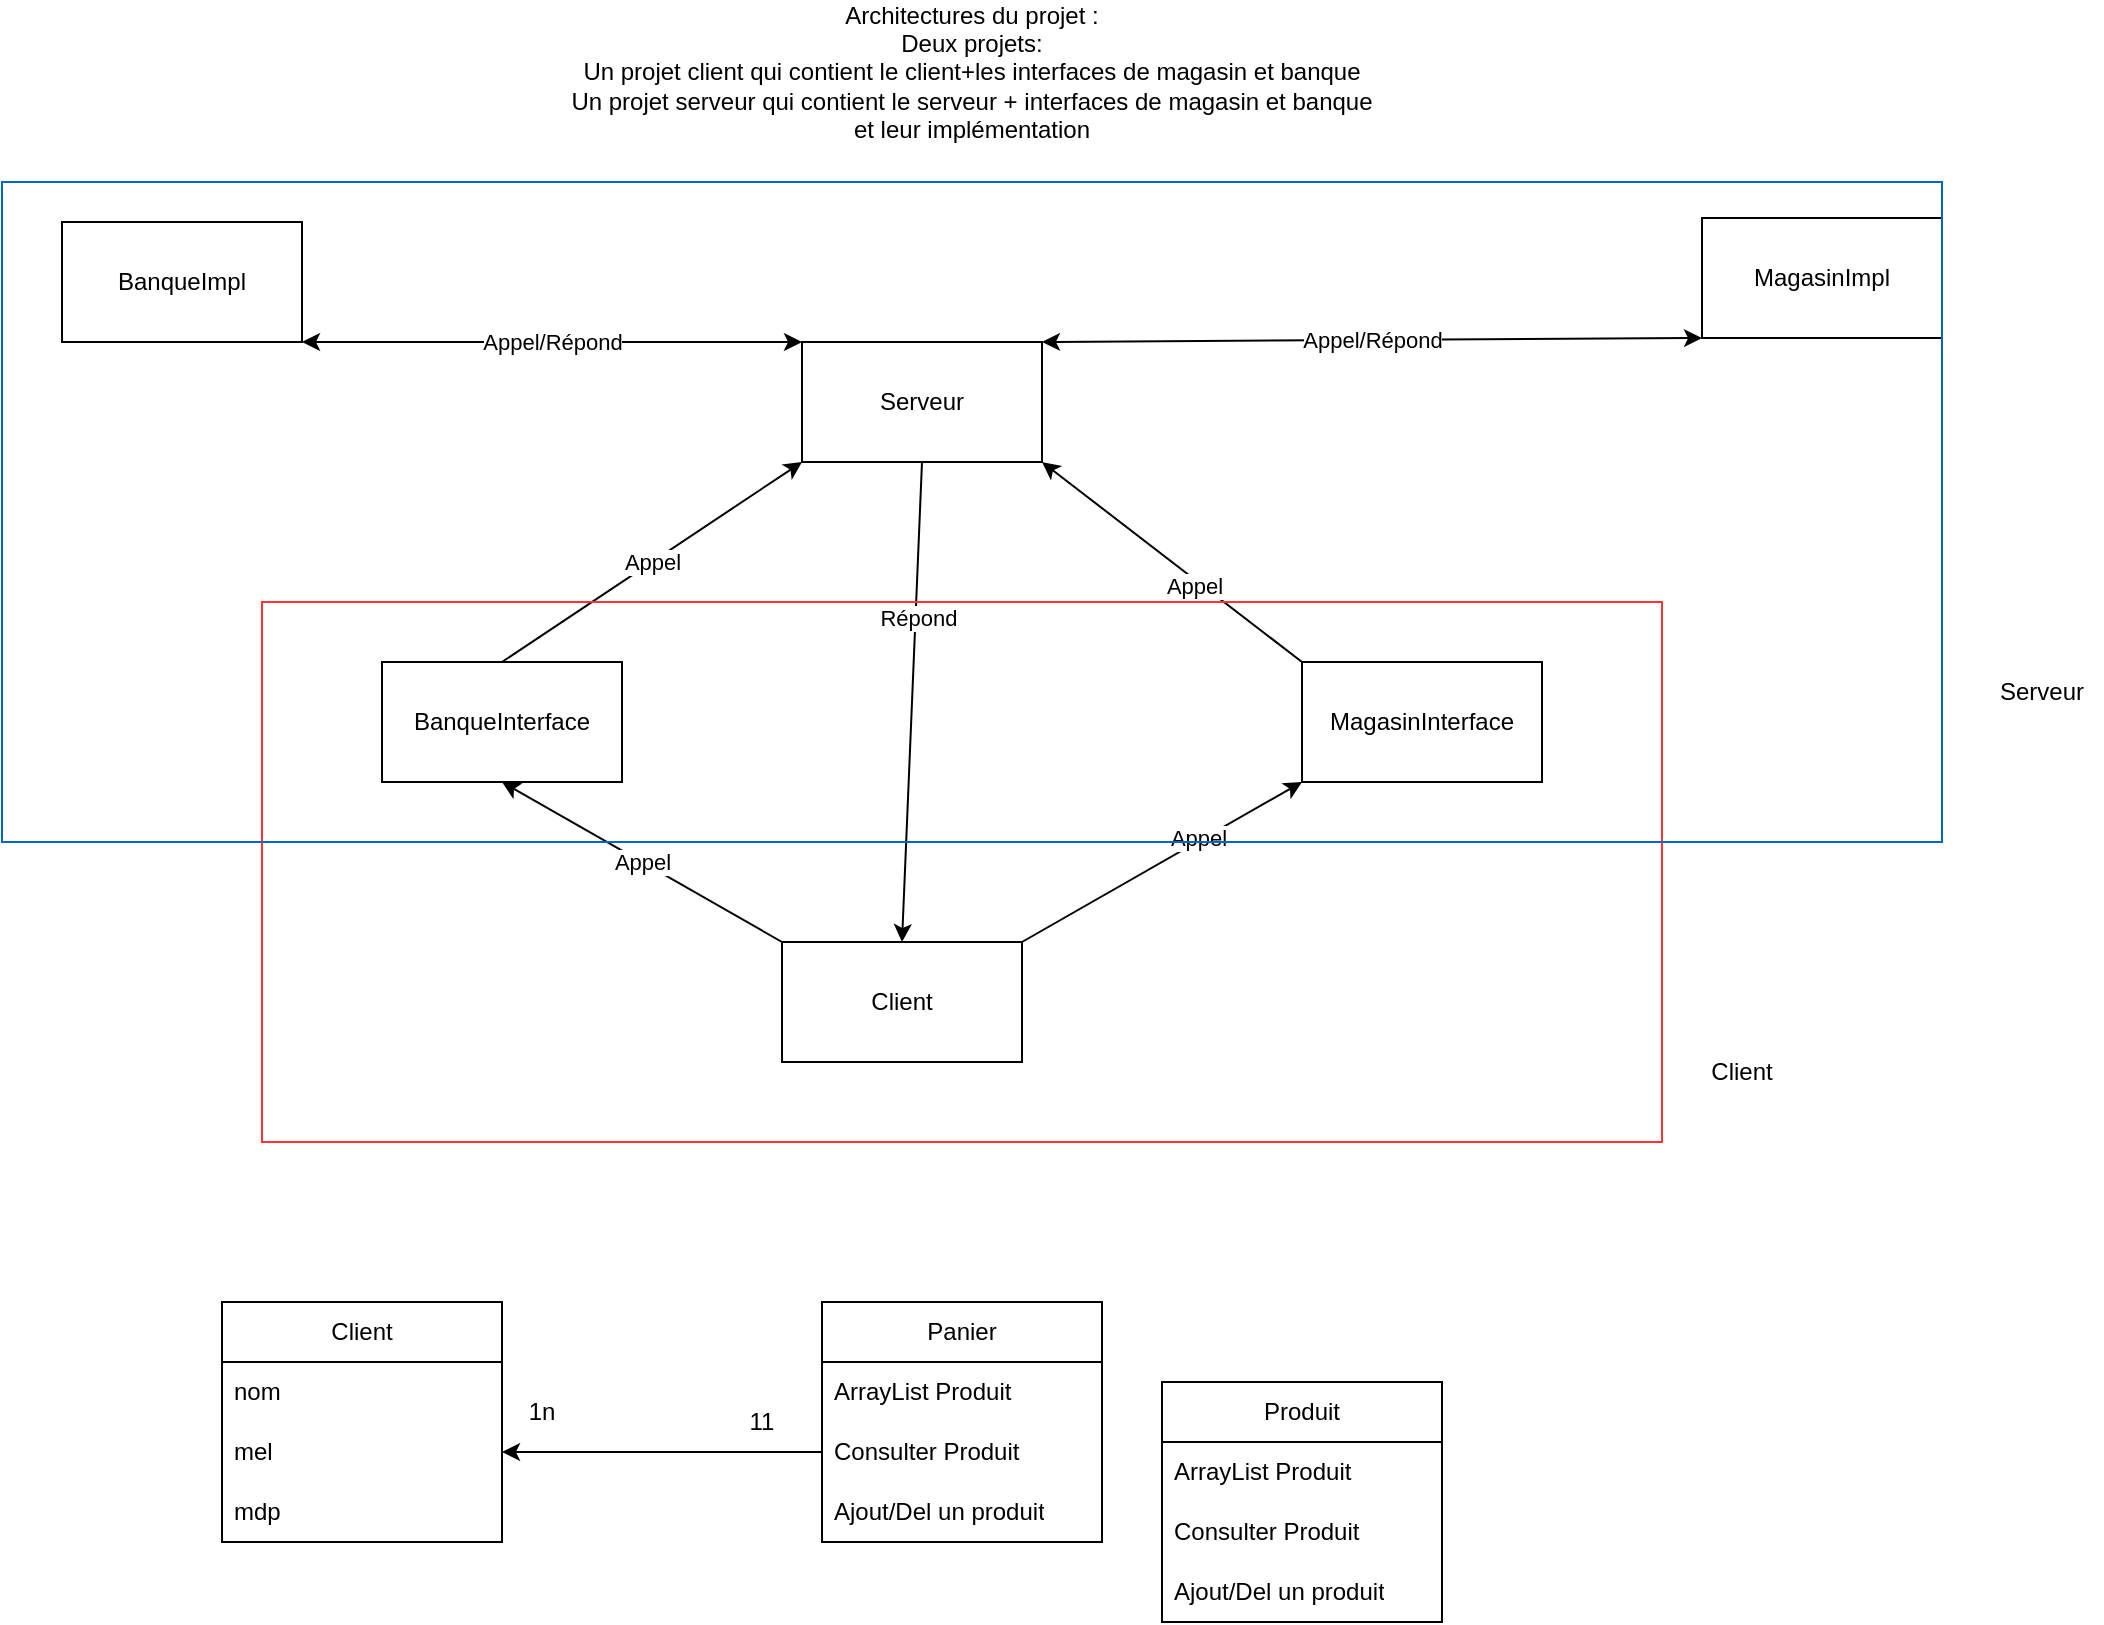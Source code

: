 <mxfile version="20.4.0" type="github"><diagram id="d-bPWdG3dYErGhzyA-_7" name="Page-1"><mxGraphModel dx="3005" dy="2298" grid="1" gridSize="10" guides="1" tooltips="1" connect="1" arrows="1" fold="1" page="1" pageScale="1" pageWidth="827" pageHeight="1169" math="0" shadow="0"><root><mxCell id="0"/><mxCell id="1" parent="0"/><mxCell id="_2Ha6y8dOjQzJq6pOUnF-1" value="Client" style="rounded=0;whiteSpace=wrap;html=1;" parent="1" vertex="1"><mxGeometry x="340" y="450" width="120" height="60" as="geometry"/></mxCell><mxCell id="_2Ha6y8dOjQzJq6pOUnF-2" value="BanqueImpl" style="rounded=0;whiteSpace=wrap;html=1;" parent="1" vertex="1"><mxGeometry x="-20" y="90" width="120" height="60" as="geometry"/></mxCell><mxCell id="_2Ha6y8dOjQzJq6pOUnF-3" value="MagasinImpl" style="rounded=0;whiteSpace=wrap;html=1;" parent="1" vertex="1"><mxGeometry x="800" y="88" width="120" height="60" as="geometry"/></mxCell><mxCell id="_2Ha6y8dOjQzJq6pOUnF-4" value="Architectures du projet :&lt;br&gt;Deux projets:&lt;br&gt;&lt;div&gt;Un projet client qui contient le client+les interfaces de magasin et banque &lt;br&gt;&lt;/div&gt;&lt;div&gt;Un projet serveur qui contient le serveur + interfaces de magasin et banque et leur implémentation&lt;br&gt;&lt;/div&gt;" style="text;html=1;strokeColor=none;fillColor=none;align=center;verticalAlign=middle;whiteSpace=wrap;rounded=0;" parent="1" vertex="1"><mxGeometry x="230" y="-20" width="410" height="70" as="geometry"/></mxCell><mxCell id="_2Ha6y8dOjQzJq6pOUnF-5" value="Serveur" style="rounded=0;whiteSpace=wrap;html=1;" parent="1" vertex="1"><mxGeometry x="350" y="150" width="120" height="60" as="geometry"/></mxCell><mxCell id="_2Ha6y8dOjQzJq6pOUnF-8" value="BanqueInterface" style="rounded=0;whiteSpace=wrap;html=1;" parent="1" vertex="1"><mxGeometry x="140" y="310" width="120" height="60" as="geometry"/></mxCell><mxCell id="_2Ha6y8dOjQzJq6pOUnF-9" value="MagasinInterface" style="rounded=0;whiteSpace=wrap;html=1;" parent="1" vertex="1"><mxGeometry x="600" y="310" width="120" height="60" as="geometry"/></mxCell><mxCell id="_2Ha6y8dOjQzJq6pOUnF-10" value="Appel" style="endArrow=classic;html=1;rounded=0;exitX=0;exitY=0;exitDx=0;exitDy=0;entryX=0.5;entryY=1;entryDx=0;entryDy=0;" parent="1" source="_2Ha6y8dOjQzJq6pOUnF-1" target="_2Ha6y8dOjQzJq6pOUnF-8" edge="1"><mxGeometry width="50" height="50" relative="1" as="geometry"><mxPoint x="390" y="420" as="sourcePoint"/><mxPoint x="440" y="370" as="targetPoint"/></mxGeometry></mxCell><mxCell id="_2Ha6y8dOjQzJq6pOUnF-11" value="Appel" style="endArrow=classic;html=1;rounded=0;exitX=0.5;exitY=0;exitDx=0;exitDy=0;entryX=0;entryY=1;entryDx=0;entryDy=0;" parent="1" source="_2Ha6y8dOjQzJq6pOUnF-8" target="_2Ha6y8dOjQzJq6pOUnF-5" edge="1"><mxGeometry width="50" height="50" relative="1" as="geometry"><mxPoint x="390" y="420" as="sourcePoint"/><mxPoint x="440" y="370" as="targetPoint"/></mxGeometry></mxCell><mxCell id="_2Ha6y8dOjQzJq6pOUnF-12" value="Appel/Répond" style="endArrow=classic;startArrow=classic;html=1;rounded=0;entryX=1;entryY=1;entryDx=0;entryDy=0;exitX=0;exitY=0;exitDx=0;exitDy=0;" parent="1" source="_2Ha6y8dOjQzJq6pOUnF-5" target="_2Ha6y8dOjQzJq6pOUnF-2" edge="1"><mxGeometry width="50" height="50" relative="1" as="geometry"><mxPoint x="390" y="420" as="sourcePoint"/><mxPoint x="440" y="370" as="targetPoint"/></mxGeometry></mxCell><mxCell id="_2Ha6y8dOjQzJq6pOUnF-13" value="" style="endArrow=classic;html=1;rounded=0;entryX=0;entryY=1;entryDx=0;entryDy=0;exitX=1;exitY=0;exitDx=0;exitDy=0;" parent="1" source="_2Ha6y8dOjQzJq6pOUnF-1" target="_2Ha6y8dOjQzJq6pOUnF-9" edge="1"><mxGeometry width="50" height="50" relative="1" as="geometry"><mxPoint x="390" y="420" as="sourcePoint"/><mxPoint x="440" y="370" as="targetPoint"/></mxGeometry></mxCell><mxCell id="_2Ha6y8dOjQzJq6pOUnF-19" value="Appel" style="edgeLabel;html=1;align=center;verticalAlign=middle;resizable=0;points=[];" parent="_2Ha6y8dOjQzJq6pOUnF-13" vertex="1" connectable="0"><mxGeometry x="0.274" y="2" relative="1" as="geometry"><mxPoint as="offset"/></mxGeometry></mxCell><mxCell id="_2Ha6y8dOjQzJq6pOUnF-14" value="" style="endArrow=classic;html=1;rounded=0;entryX=1;entryY=1;entryDx=0;entryDy=0;exitX=0;exitY=0;exitDx=0;exitDy=0;" parent="1" source="_2Ha6y8dOjQzJq6pOUnF-9" target="_2Ha6y8dOjQzJq6pOUnF-5" edge="1"><mxGeometry width="50" height="50" relative="1" as="geometry"><mxPoint x="390" y="420" as="sourcePoint"/><mxPoint x="440" y="370" as="targetPoint"/></mxGeometry></mxCell><mxCell id="_2Ha6y8dOjQzJq6pOUnF-18" value="Appel" style="edgeLabel;html=1;align=center;verticalAlign=middle;resizable=0;points=[];" parent="_2Ha6y8dOjQzJq6pOUnF-14" vertex="1" connectable="0"><mxGeometry x="-0.196" y="3" relative="1" as="geometry"><mxPoint as="offset"/></mxGeometry></mxCell><mxCell id="_2Ha6y8dOjQzJq6pOUnF-15" value="Appel/Répond" style="endArrow=classic;startArrow=classic;html=1;rounded=0;entryX=0;entryY=1;entryDx=0;entryDy=0;exitX=1;exitY=0;exitDx=0;exitDy=0;" parent="1" source="_2Ha6y8dOjQzJq6pOUnF-5" target="_2Ha6y8dOjQzJq6pOUnF-3" edge="1"><mxGeometry width="50" height="50" relative="1" as="geometry"><mxPoint x="390" y="420" as="sourcePoint"/><mxPoint x="440" y="370" as="targetPoint"/></mxGeometry></mxCell><mxCell id="_2Ha6y8dOjQzJq6pOUnF-16" value="" style="endArrow=classic;html=1;rounded=0;entryX=0.5;entryY=0;entryDx=0;entryDy=0;exitX=0.5;exitY=1;exitDx=0;exitDy=0;" parent="1" source="_2Ha6y8dOjQzJq6pOUnF-5" target="_2Ha6y8dOjQzJq6pOUnF-1" edge="1"><mxGeometry width="50" height="50" relative="1" as="geometry"><mxPoint x="390" y="420" as="sourcePoint"/><mxPoint x="440" y="370" as="targetPoint"/></mxGeometry></mxCell><mxCell id="_2Ha6y8dOjQzJq6pOUnF-17" value="Répond" style="edgeLabel;html=1;align=center;verticalAlign=middle;resizable=0;points=[];" parent="_2Ha6y8dOjQzJq6pOUnF-16" vertex="1" connectable="0"><mxGeometry x="-0.35" y="1" relative="1" as="geometry"><mxPoint as="offset"/></mxGeometry></mxCell><mxCell id="_2Ha6y8dOjQzJq6pOUnF-21" value="Client" style="swimlane;fontStyle=0;childLayout=stackLayout;horizontal=1;startSize=30;horizontalStack=0;resizeParent=1;resizeParentMax=0;resizeLast=0;collapsible=1;marginBottom=0;whiteSpace=wrap;html=1;" parent="1" vertex="1"><mxGeometry x="60" y="630" width="140" height="120" as="geometry"/></mxCell><mxCell id="_2Ha6y8dOjQzJq6pOUnF-22" value="nom" style="text;strokeColor=none;fillColor=none;align=left;verticalAlign=middle;spacingLeft=4;spacingRight=4;overflow=hidden;points=[[0,0.5],[1,0.5]];portConstraint=eastwest;rotatable=0;whiteSpace=wrap;html=1;" parent="_2Ha6y8dOjQzJq6pOUnF-21" vertex="1"><mxGeometry y="30" width="140" height="30" as="geometry"/></mxCell><mxCell id="_2Ha6y8dOjQzJq6pOUnF-23" value="mel" style="text;strokeColor=none;fillColor=none;align=left;verticalAlign=middle;spacingLeft=4;spacingRight=4;overflow=hidden;points=[[0,0.5],[1,0.5]];portConstraint=eastwest;rotatable=0;whiteSpace=wrap;html=1;" parent="_2Ha6y8dOjQzJq6pOUnF-21" vertex="1"><mxGeometry y="60" width="140" height="30" as="geometry"/></mxCell><mxCell id="_2Ha6y8dOjQzJq6pOUnF-24" value="mdp" style="text;strokeColor=none;fillColor=none;align=left;verticalAlign=middle;spacingLeft=4;spacingRight=4;overflow=hidden;points=[[0,0.5],[1,0.5]];portConstraint=eastwest;rotatable=0;whiteSpace=wrap;html=1;" parent="_2Ha6y8dOjQzJq6pOUnF-21" vertex="1"><mxGeometry y="90" width="140" height="30" as="geometry"/></mxCell><mxCell id="_2Ha6y8dOjQzJq6pOUnF-26" value="Panier" style="swimlane;fontStyle=0;childLayout=stackLayout;horizontal=1;startSize=30;horizontalStack=0;resizeParent=1;resizeParentMax=0;resizeLast=0;collapsible=1;marginBottom=0;whiteSpace=wrap;html=1;" parent="1" vertex="1"><mxGeometry x="360" y="630" width="140" height="120" as="geometry"/></mxCell><mxCell id="_2Ha6y8dOjQzJq6pOUnF-27" value="ArrayList Produit" style="text;strokeColor=none;fillColor=none;align=left;verticalAlign=middle;spacingLeft=4;spacingRight=4;overflow=hidden;points=[[0,0.5],[1,0.5]];portConstraint=eastwest;rotatable=0;whiteSpace=wrap;html=1;" parent="_2Ha6y8dOjQzJq6pOUnF-26" vertex="1"><mxGeometry y="30" width="140" height="30" as="geometry"/></mxCell><mxCell id="_2Ha6y8dOjQzJq6pOUnF-28" value="Consulter Produit" style="text;strokeColor=none;fillColor=none;align=left;verticalAlign=middle;spacingLeft=4;spacingRight=4;overflow=hidden;points=[[0,0.5],[1,0.5]];portConstraint=eastwest;rotatable=0;whiteSpace=wrap;html=1;" parent="_2Ha6y8dOjQzJq6pOUnF-26" vertex="1"><mxGeometry y="60" width="140" height="30" as="geometry"/></mxCell><mxCell id="_2Ha6y8dOjQzJq6pOUnF-29" value="Ajout/Del un produit" style="text;strokeColor=none;fillColor=none;align=left;verticalAlign=middle;spacingLeft=4;spacingRight=4;overflow=hidden;points=[[0,0.5],[1,0.5]];portConstraint=eastwest;rotatable=0;whiteSpace=wrap;html=1;" parent="_2Ha6y8dOjQzJq6pOUnF-26" vertex="1"><mxGeometry y="90" width="140" height="30" as="geometry"/></mxCell><mxCell id="_2Ha6y8dOjQzJq6pOUnF-31" value="" style="endArrow=classic;html=1;rounded=0;entryX=1;entryY=0.5;entryDx=0;entryDy=0;exitX=0;exitY=0.5;exitDx=0;exitDy=0;" parent="1" source="_2Ha6y8dOjQzJq6pOUnF-28" target="_2Ha6y8dOjQzJq6pOUnF-23" edge="1"><mxGeometry width="50" height="50" relative="1" as="geometry"><mxPoint x="490" y="440" as="sourcePoint"/><mxPoint x="540" y="390" as="targetPoint"/></mxGeometry></mxCell><mxCell id="_2Ha6y8dOjQzJq6pOUnF-32" value="1n" style="text;html=1;strokeColor=none;fillColor=none;align=center;verticalAlign=middle;whiteSpace=wrap;rounded=0;" parent="1" vertex="1"><mxGeometry x="190" y="670" width="60" height="30" as="geometry"/></mxCell><mxCell id="_2Ha6y8dOjQzJq6pOUnF-33" value="11" style="text;html=1;strokeColor=none;fillColor=none;align=center;verticalAlign=middle;whiteSpace=wrap;rounded=0;" parent="1" vertex="1"><mxGeometry x="300" y="675" width="60" height="30" as="geometry"/></mxCell><mxCell id="_2Ha6y8dOjQzJq6pOUnF-35" value="Produit" style="swimlane;fontStyle=0;childLayout=stackLayout;horizontal=1;startSize=30;horizontalStack=0;resizeParent=1;resizeParentMax=0;resizeLast=0;collapsible=1;marginBottom=0;whiteSpace=wrap;html=1;" parent="1" vertex="1"><mxGeometry x="530" y="670" width="140" height="120" as="geometry"/></mxCell><mxCell id="_2Ha6y8dOjQzJq6pOUnF-36" value="ArrayList Produit" style="text;strokeColor=none;fillColor=none;align=left;verticalAlign=middle;spacingLeft=4;spacingRight=4;overflow=hidden;points=[[0,0.5],[1,0.5]];portConstraint=eastwest;rotatable=0;whiteSpace=wrap;html=1;" parent="_2Ha6y8dOjQzJq6pOUnF-35" vertex="1"><mxGeometry y="30" width="140" height="30" as="geometry"/></mxCell><mxCell id="_2Ha6y8dOjQzJq6pOUnF-37" value="Consulter Produit" style="text;strokeColor=none;fillColor=none;align=left;verticalAlign=middle;spacingLeft=4;spacingRight=4;overflow=hidden;points=[[0,0.5],[1,0.5]];portConstraint=eastwest;rotatable=0;whiteSpace=wrap;html=1;" parent="_2Ha6y8dOjQzJq6pOUnF-35" vertex="1"><mxGeometry y="60" width="140" height="30" as="geometry"/></mxCell><mxCell id="_2Ha6y8dOjQzJq6pOUnF-38" value="Ajout/Del un produit" style="text;strokeColor=none;fillColor=none;align=left;verticalAlign=middle;spacingLeft=4;spacingRight=4;overflow=hidden;points=[[0,0.5],[1,0.5]];portConstraint=eastwest;rotatable=0;whiteSpace=wrap;html=1;" parent="_2Ha6y8dOjQzJq6pOUnF-35" vertex="1"><mxGeometry y="90" width="140" height="30" as="geometry"/></mxCell><mxCell id="_2Ha6y8dOjQzJq6pOUnF-39" value="" style="rounded=0;whiteSpace=wrap;html=1;fillColor=none;strokeColor=#FF3333;" parent="1" vertex="1"><mxGeometry x="80" y="280" width="700" height="270" as="geometry"/></mxCell><mxCell id="_2Ha6y8dOjQzJq6pOUnF-40" value="" style="rounded=0;whiteSpace=wrap;html=1;fillColor=none;strokeColor=#0066CC;" parent="1" vertex="1"><mxGeometry x="-50" y="70" width="970" height="330" as="geometry"/></mxCell><mxCell id="_2Ha6y8dOjQzJq6pOUnF-41" value="Client" style="text;html=1;strokeColor=none;fillColor=none;align=center;verticalAlign=middle;whiteSpace=wrap;rounded=0;" parent="1" vertex="1"><mxGeometry x="790" y="500" width="60" height="30" as="geometry"/></mxCell><mxCell id="_2Ha6y8dOjQzJq6pOUnF-42" value="Serveur" style="text;html=1;strokeColor=none;fillColor=none;align=center;verticalAlign=middle;whiteSpace=wrap;rounded=0;" parent="1" vertex="1"><mxGeometry x="940" y="310" width="60" height="30" as="geometry"/></mxCell></root></mxGraphModel></diagram></mxfile>